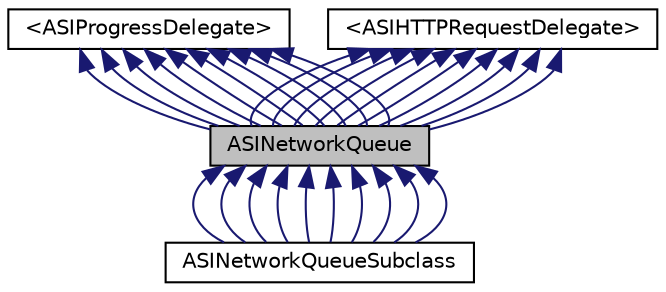 digraph G
{
  edge [fontname="Helvetica",fontsize="10",labelfontname="Helvetica",labelfontsize="10"];
  node [fontname="Helvetica",fontsize="10",shape=record];
  Node1 [label="ASINetworkQueue",height=0.2,width=0.4,color="black", fillcolor="grey75", style="filled" fontcolor="black"];
  Node2 -> Node1 [dir="back",color="midnightblue",fontsize="10",style="solid"];
  Node2 [label="\<ASIProgressDelegate\>",height=0.2,width=0.4,color="black", fillcolor="white", style="filled",URL="$protocol_a_s_i_progress_delegate-p.html"];
  Node3 -> Node1 [dir="back",color="midnightblue",fontsize="10",style="solid"];
  Node3 [label="\<ASIHTTPRequestDelegate\>",height=0.2,width=0.4,color="black", fillcolor="white", style="filled",URL="$protocol_a_s_i_h_t_t_p_request_delegate-p.html"];
  Node2 -> Node1 [dir="back",color="midnightblue",fontsize="10",style="solid"];
  Node3 -> Node1 [dir="back",color="midnightblue",fontsize="10",style="solid"];
  Node2 -> Node1 [dir="back",color="midnightblue",fontsize="10",style="solid"];
  Node3 -> Node1 [dir="back",color="midnightblue",fontsize="10",style="solid"];
  Node2 -> Node1 [dir="back",color="midnightblue",fontsize="10",style="solid"];
  Node3 -> Node1 [dir="back",color="midnightblue",fontsize="10",style="solid"];
  Node2 -> Node1 [dir="back",color="midnightblue",fontsize="10",style="solid"];
  Node3 -> Node1 [dir="back",color="midnightblue",fontsize="10",style="solid"];
  Node2 -> Node1 [dir="back",color="midnightblue",fontsize="10",style="solid"];
  Node3 -> Node1 [dir="back",color="midnightblue",fontsize="10",style="solid"];
  Node2 -> Node1 [dir="back",color="midnightblue",fontsize="10",style="solid"];
  Node3 -> Node1 [dir="back",color="midnightblue",fontsize="10",style="solid"];
  Node2 -> Node1 [dir="back",color="midnightblue",fontsize="10",style="solid"];
  Node3 -> Node1 [dir="back",color="midnightblue",fontsize="10",style="solid"];
  Node2 -> Node1 [dir="back",color="midnightblue",fontsize="10",style="solid"];
  Node3 -> Node1 [dir="back",color="midnightblue",fontsize="10",style="solid"];
  Node2 -> Node1 [dir="back",color="midnightblue",fontsize="10",style="solid"];
  Node3 -> Node1 [dir="back",color="midnightblue",fontsize="10",style="solid"];
  Node1 -> Node4 [dir="back",color="midnightblue",fontsize="10",style="solid"];
  Node4 [label="ASINetworkQueueSubclass",height=0.2,width=0.4,color="black", fillcolor="white", style="filled",URL="$interface_a_s_i_network_queue_subclass.html"];
  Node1 -> Node4 [dir="back",color="midnightblue",fontsize="10",style="solid"];
  Node1 -> Node4 [dir="back",color="midnightblue",fontsize="10",style="solid"];
  Node1 -> Node4 [dir="back",color="midnightblue",fontsize="10",style="solid"];
  Node1 -> Node4 [dir="back",color="midnightblue",fontsize="10",style="solid"];
  Node1 -> Node4 [dir="back",color="midnightblue",fontsize="10",style="solid"];
  Node1 -> Node4 [dir="back",color="midnightblue",fontsize="10",style="solid"];
  Node1 -> Node4 [dir="back",color="midnightblue",fontsize="10",style="solid"];
  Node1 -> Node4 [dir="back",color="midnightblue",fontsize="10",style="solid"];
  Node1 -> Node4 [dir="back",color="midnightblue",fontsize="10",style="solid"];
}
